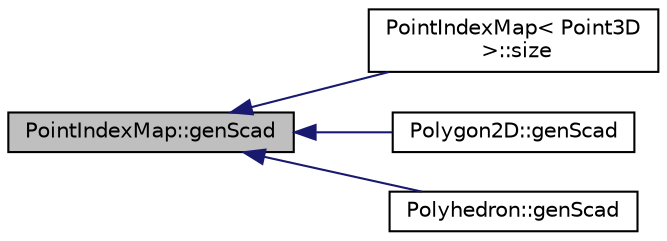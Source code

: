 digraph "PointIndexMap::genScad"
{
  edge [fontname="Helvetica",fontsize="10",labelfontname="Helvetica",labelfontsize="10"];
  node [fontname="Helvetica",fontsize="10",shape=record];
  rankdir="LR";
  Node12 [label="PointIndexMap::genScad",height=0.2,width=0.4,color="black", fillcolor="grey75", style="filled", fontcolor="black"];
  Node12 -> Node13 [dir="back",color="midnightblue",fontsize="10",style="solid",fontname="Helvetica"];
  Node13 [label="PointIndexMap\< Point3D\l \>::size",height=0.2,width=0.4,color="black", fillcolor="white", style="filled",URL="$classPointIndexMap.html#afad550ec161cd6b5ca60b2d3ff0a31c9",tooltip="Get the map size. "];
  Node12 -> Node14 [dir="back",color="midnightblue",fontsize="10",style="solid",fontname="Helvetica"];
  Node14 [label="Polygon2D::genScad",height=0.2,width=0.4,color="black", fillcolor="white", style="filled",URL="$classPolygon2D.html#ab6874e3738bca6b05538a493e3cca98b",tooltip="Generate SCAD output for this object. "];
  Node12 -> Node15 [dir="back",color="midnightblue",fontsize="10",style="solid",fontname="Helvetica"];
  Node15 [label="Polyhedron::genScad",height=0.2,width=0.4,color="black", fillcolor="white", style="filled",URL="$classPolyhedron.html#acc58bdb0b0e82194a8f7c970d1476e3b",tooltip="Generate SCAD output for this object. "];
}
